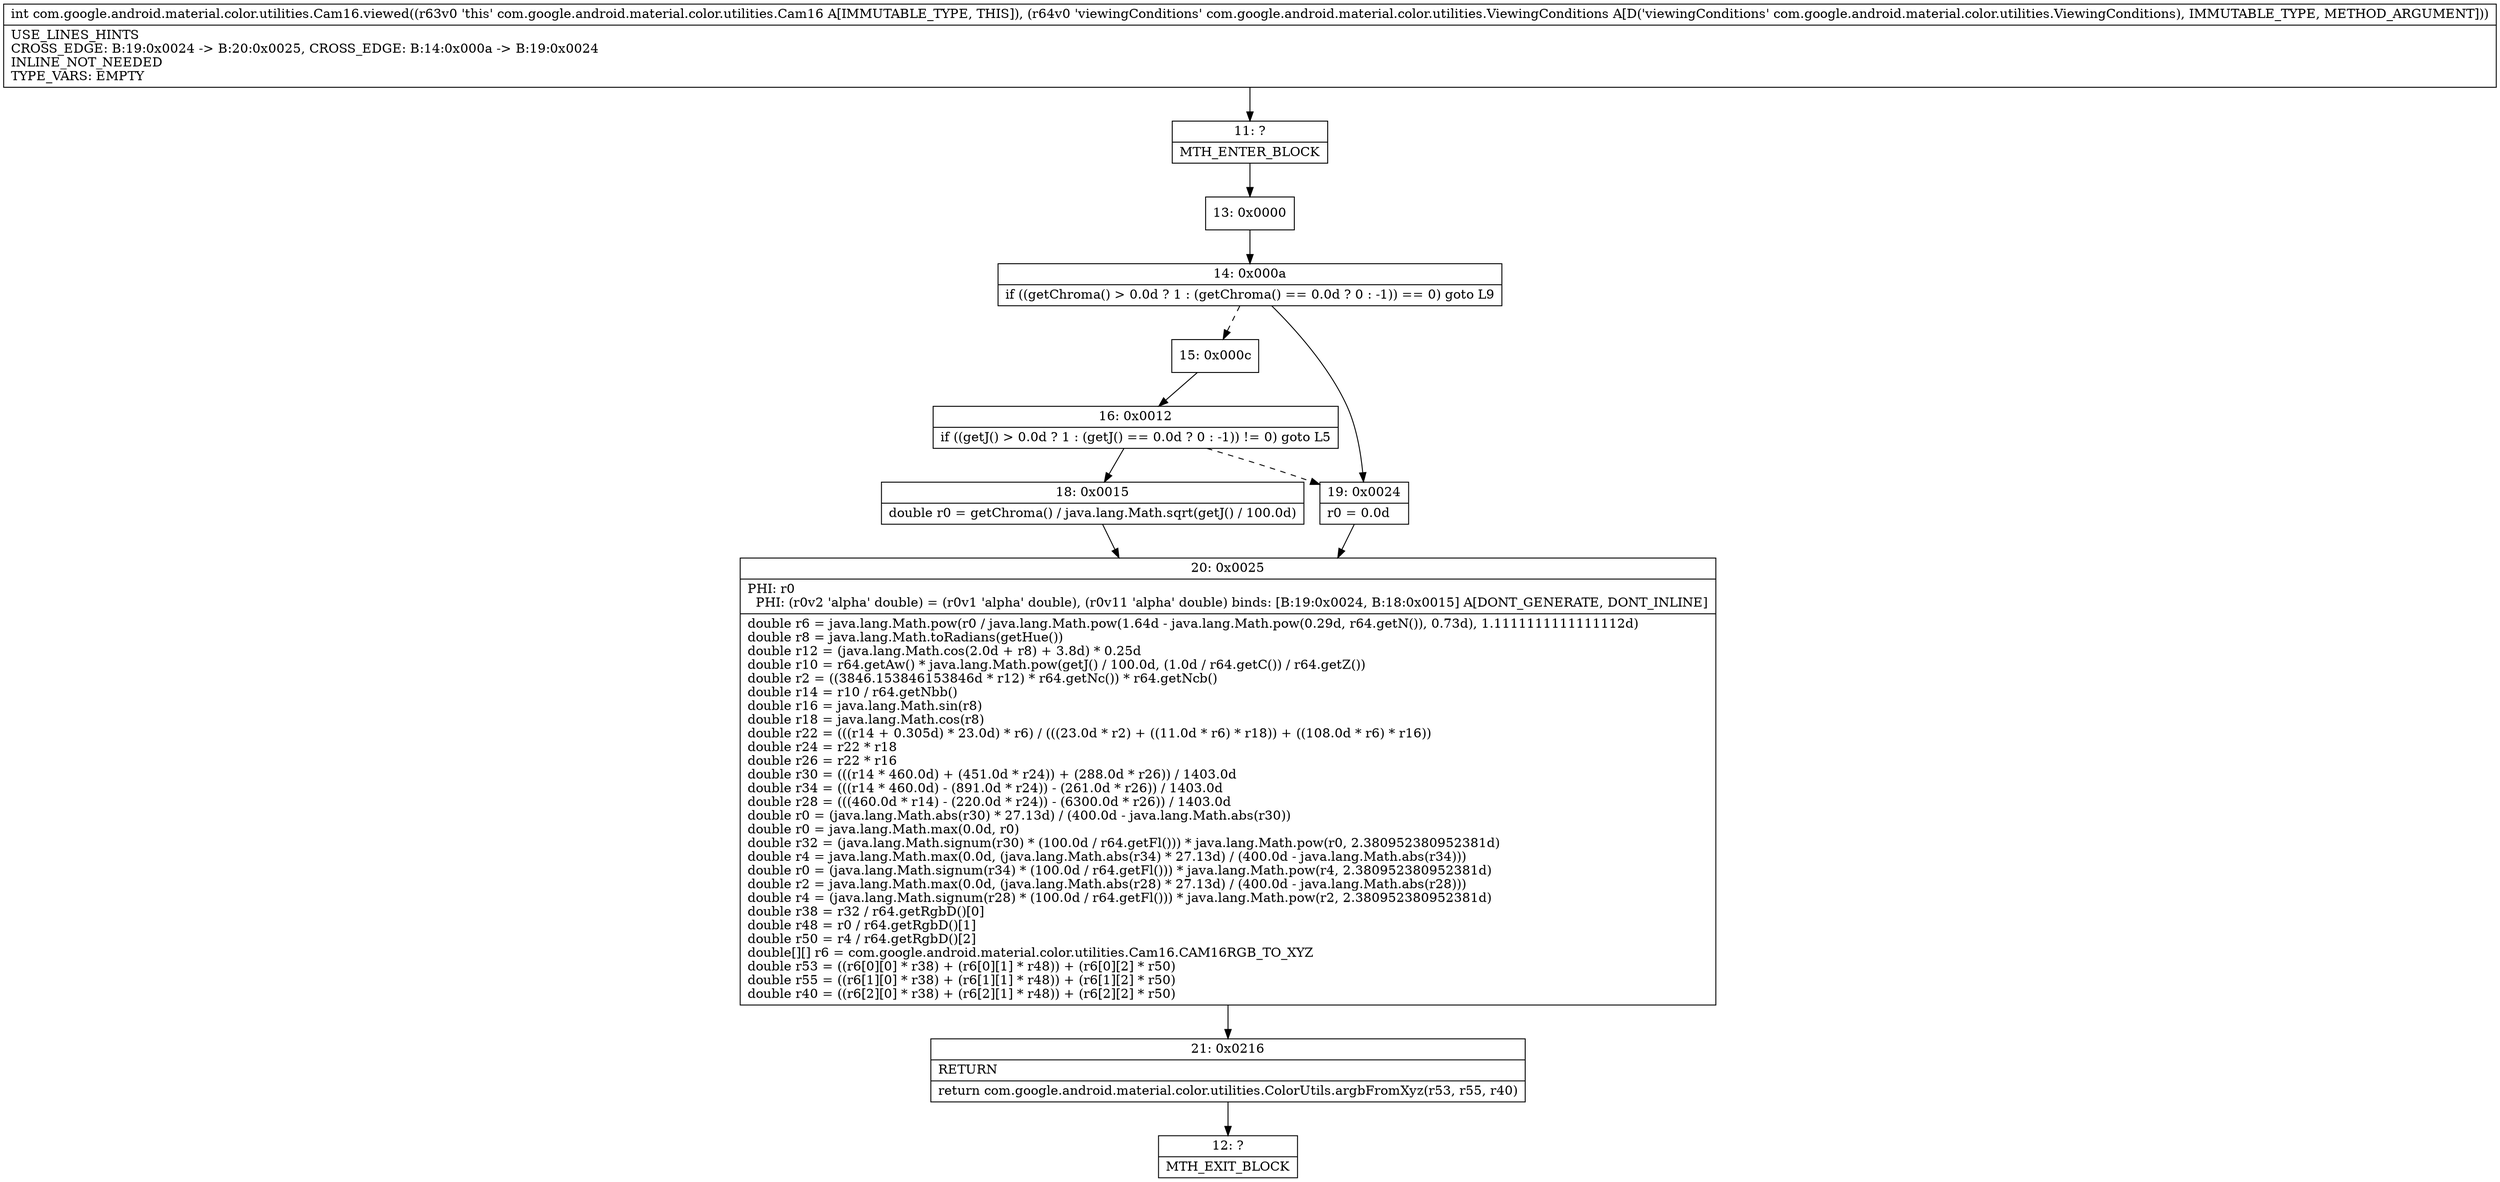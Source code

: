 digraph "CFG forcom.google.android.material.color.utilities.Cam16.viewed(Lcom\/google\/android\/material\/color\/utilities\/ViewingConditions;)I" {
Node_11 [shape=record,label="{11\:\ ?|MTH_ENTER_BLOCK\l}"];
Node_13 [shape=record,label="{13\:\ 0x0000}"];
Node_14 [shape=record,label="{14\:\ 0x000a|if ((getChroma() \> 0.0d ? 1 : (getChroma() == 0.0d ? 0 : \-1)) == 0) goto L9\l}"];
Node_15 [shape=record,label="{15\:\ 0x000c}"];
Node_16 [shape=record,label="{16\:\ 0x0012|if ((getJ() \> 0.0d ? 1 : (getJ() == 0.0d ? 0 : \-1)) != 0) goto L5\l}"];
Node_18 [shape=record,label="{18\:\ 0x0015|double r0 = getChroma() \/ java.lang.Math.sqrt(getJ() \/ 100.0d)\l}"];
Node_20 [shape=record,label="{20\:\ 0x0025|PHI: r0 \l  PHI: (r0v2 'alpha' double) = (r0v1 'alpha' double), (r0v11 'alpha' double) binds: [B:19:0x0024, B:18:0x0015] A[DONT_GENERATE, DONT_INLINE]\l|double r6 = java.lang.Math.pow(r0 \/ java.lang.Math.pow(1.64d \- java.lang.Math.pow(0.29d, r64.getN()), 0.73d), 1.1111111111111112d)\ldouble r8 = java.lang.Math.toRadians(getHue())\ldouble r12 = (java.lang.Math.cos(2.0d + r8) + 3.8d) * 0.25d\ldouble r10 = r64.getAw() * java.lang.Math.pow(getJ() \/ 100.0d, (1.0d \/ r64.getC()) \/ r64.getZ())\ldouble r2 = ((3846.153846153846d * r12) * r64.getNc()) * r64.getNcb()\ldouble r14 = r10 \/ r64.getNbb()\ldouble r16 = java.lang.Math.sin(r8)\ldouble r18 = java.lang.Math.cos(r8)\ldouble r22 = (((r14 + 0.305d) * 23.0d) * r6) \/ (((23.0d * r2) + ((11.0d * r6) * r18)) + ((108.0d * r6) * r16))\ldouble r24 = r22 * r18\ldouble r26 = r22 * r16\ldouble r30 = (((r14 * 460.0d) + (451.0d * r24)) + (288.0d * r26)) \/ 1403.0d\ldouble r34 = (((r14 * 460.0d) \- (891.0d * r24)) \- (261.0d * r26)) \/ 1403.0d\ldouble r28 = (((460.0d * r14) \- (220.0d * r24)) \- (6300.0d * r26)) \/ 1403.0d\ldouble r0 = (java.lang.Math.abs(r30) * 27.13d) \/ (400.0d \- java.lang.Math.abs(r30))\ldouble r0 = java.lang.Math.max(0.0d, r0)\ldouble r32 = (java.lang.Math.signum(r30) * (100.0d \/ r64.getFl())) * java.lang.Math.pow(r0, 2.380952380952381d)\ldouble r4 = java.lang.Math.max(0.0d, (java.lang.Math.abs(r34) * 27.13d) \/ (400.0d \- java.lang.Math.abs(r34)))\ldouble r0 = (java.lang.Math.signum(r34) * (100.0d \/ r64.getFl())) * java.lang.Math.pow(r4, 2.380952380952381d)\ldouble r2 = java.lang.Math.max(0.0d, (java.lang.Math.abs(r28) * 27.13d) \/ (400.0d \- java.lang.Math.abs(r28)))\ldouble r4 = (java.lang.Math.signum(r28) * (100.0d \/ r64.getFl())) * java.lang.Math.pow(r2, 2.380952380952381d)\ldouble r38 = r32 \/ r64.getRgbD()[0]\ldouble r48 = r0 \/ r64.getRgbD()[1]\ldouble r50 = r4 \/ r64.getRgbD()[2]\ldouble[][] r6 = com.google.android.material.color.utilities.Cam16.CAM16RGB_TO_XYZ\ldouble r53 = ((r6[0][0] * r38) + (r6[0][1] * r48)) + (r6[0][2] * r50)\ldouble r55 = ((r6[1][0] * r38) + (r6[1][1] * r48)) + (r6[1][2] * r50)\ldouble r40 = ((r6[2][0] * r38) + (r6[2][1] * r48)) + (r6[2][2] * r50)\l}"];
Node_21 [shape=record,label="{21\:\ 0x0216|RETURN\l|return com.google.android.material.color.utilities.ColorUtils.argbFromXyz(r53, r55, r40)\l}"];
Node_12 [shape=record,label="{12\:\ ?|MTH_EXIT_BLOCK\l}"];
Node_19 [shape=record,label="{19\:\ 0x0024|r0 = 0.0d\l}"];
MethodNode[shape=record,label="{int com.google.android.material.color.utilities.Cam16.viewed((r63v0 'this' com.google.android.material.color.utilities.Cam16 A[IMMUTABLE_TYPE, THIS]), (r64v0 'viewingConditions' com.google.android.material.color.utilities.ViewingConditions A[D('viewingConditions' com.google.android.material.color.utilities.ViewingConditions), IMMUTABLE_TYPE, METHOD_ARGUMENT]))  | USE_LINES_HINTS\lCROSS_EDGE: B:19:0x0024 \-\> B:20:0x0025, CROSS_EDGE: B:14:0x000a \-\> B:19:0x0024\lINLINE_NOT_NEEDED\lTYPE_VARS: EMPTY\l}"];
MethodNode -> Node_11;Node_11 -> Node_13;
Node_13 -> Node_14;
Node_14 -> Node_15[style=dashed];
Node_14 -> Node_19;
Node_15 -> Node_16;
Node_16 -> Node_18;
Node_16 -> Node_19[style=dashed];
Node_18 -> Node_20;
Node_20 -> Node_21;
Node_21 -> Node_12;
Node_19 -> Node_20;
}

